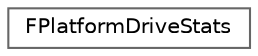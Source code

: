 digraph "Graphical Class Hierarchy"
{
 // INTERACTIVE_SVG=YES
 // LATEX_PDF_SIZE
  bgcolor="transparent";
  edge [fontname=Helvetica,fontsize=10,labelfontname=Helvetica,labelfontsize=10];
  node [fontname=Helvetica,fontsize=10,shape=box,height=0.2,width=0.4];
  rankdir="LR";
  Node0 [id="Node000000",label="FPlatformDriveStats",height=0.2,width=0.4,color="grey40", fillcolor="white", style="filled",URL="$df/d22/structFPlatformDriveStats.html",tooltip="Storage drive information."];
}
